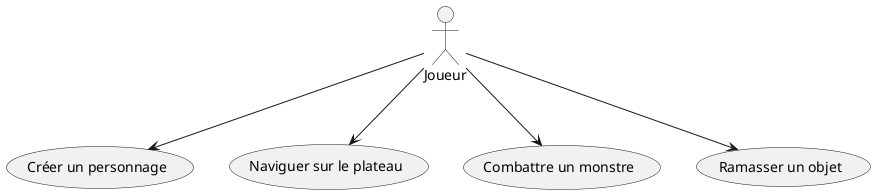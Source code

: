 
@startuml
'Diagramme de cas d'utilisation pour le jeu JavaJDR

actor Joueur as player

usecase "Créer un personnage" as UC_CreerPersonnage
usecase "Naviguer sur le plateau" as UC_NaviguerPlateau
usecase "Combattre un monstre" as UC_CombattreMonstre
usecase "Ramasser un objet" as UC_RamasserObjet

player --> UC_CreerPersonnage
player --> UC_NaviguerPlateau
player --> UC_CombattreMonstre
player --> UC_RamasserObjet

@enduml
